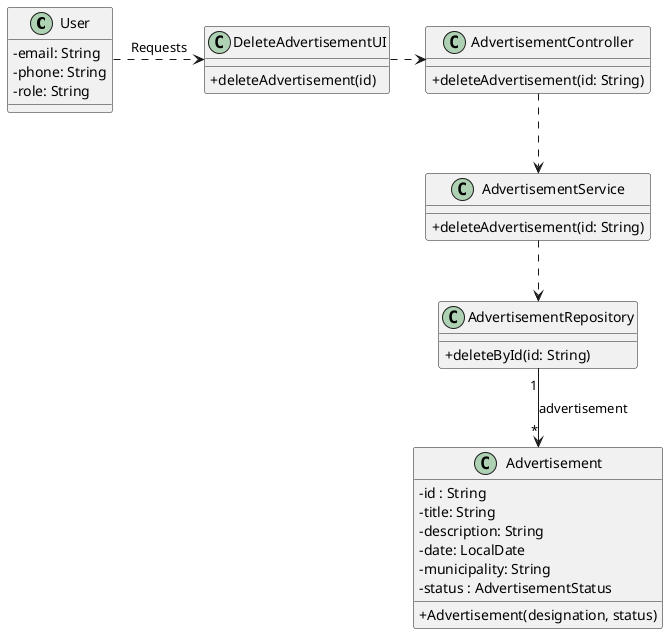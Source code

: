 @startuml
skinparam packageStyle rectangle
skinparam shadowing false
skinparam linetype polyline
skinparam classAttributeIconSize 0

class User {
    - email: String
    - phone: String
    - role: String
}

class DeleteAdvertisementUI {
    + deleteAdvertisement(id)
}

class Advertisement {
    - id : String
    - title: String
    - description: String
    - date: LocalDate
    - municipality: String
    - status : AdvertisementStatus
    + Advertisement(designation, status)
}

'class AdvertisementDTO {
'    - id : String
'    - designation : String
 '   + AdvertisementDTO()
'}

class AdvertisementController {
    + deleteAdvertisement(id: String)
}

class AdvertisementService {
    + deleteAdvertisement(id: String)
}

class AdvertisementRepository {
    + deleteById(id: String)
}

'class AdvertisementMapper {
'    + toEntity()
'    + toDTO()
'}

User .> DeleteAdvertisementUI : Requests
DeleteAdvertisementUI .> AdvertisementController
AdvertisementController ..> AdvertisementService
AdvertisementService ..> AdvertisementRepository
AdvertisementRepository "1" --> "*" Advertisement : advertisement



@enduml
